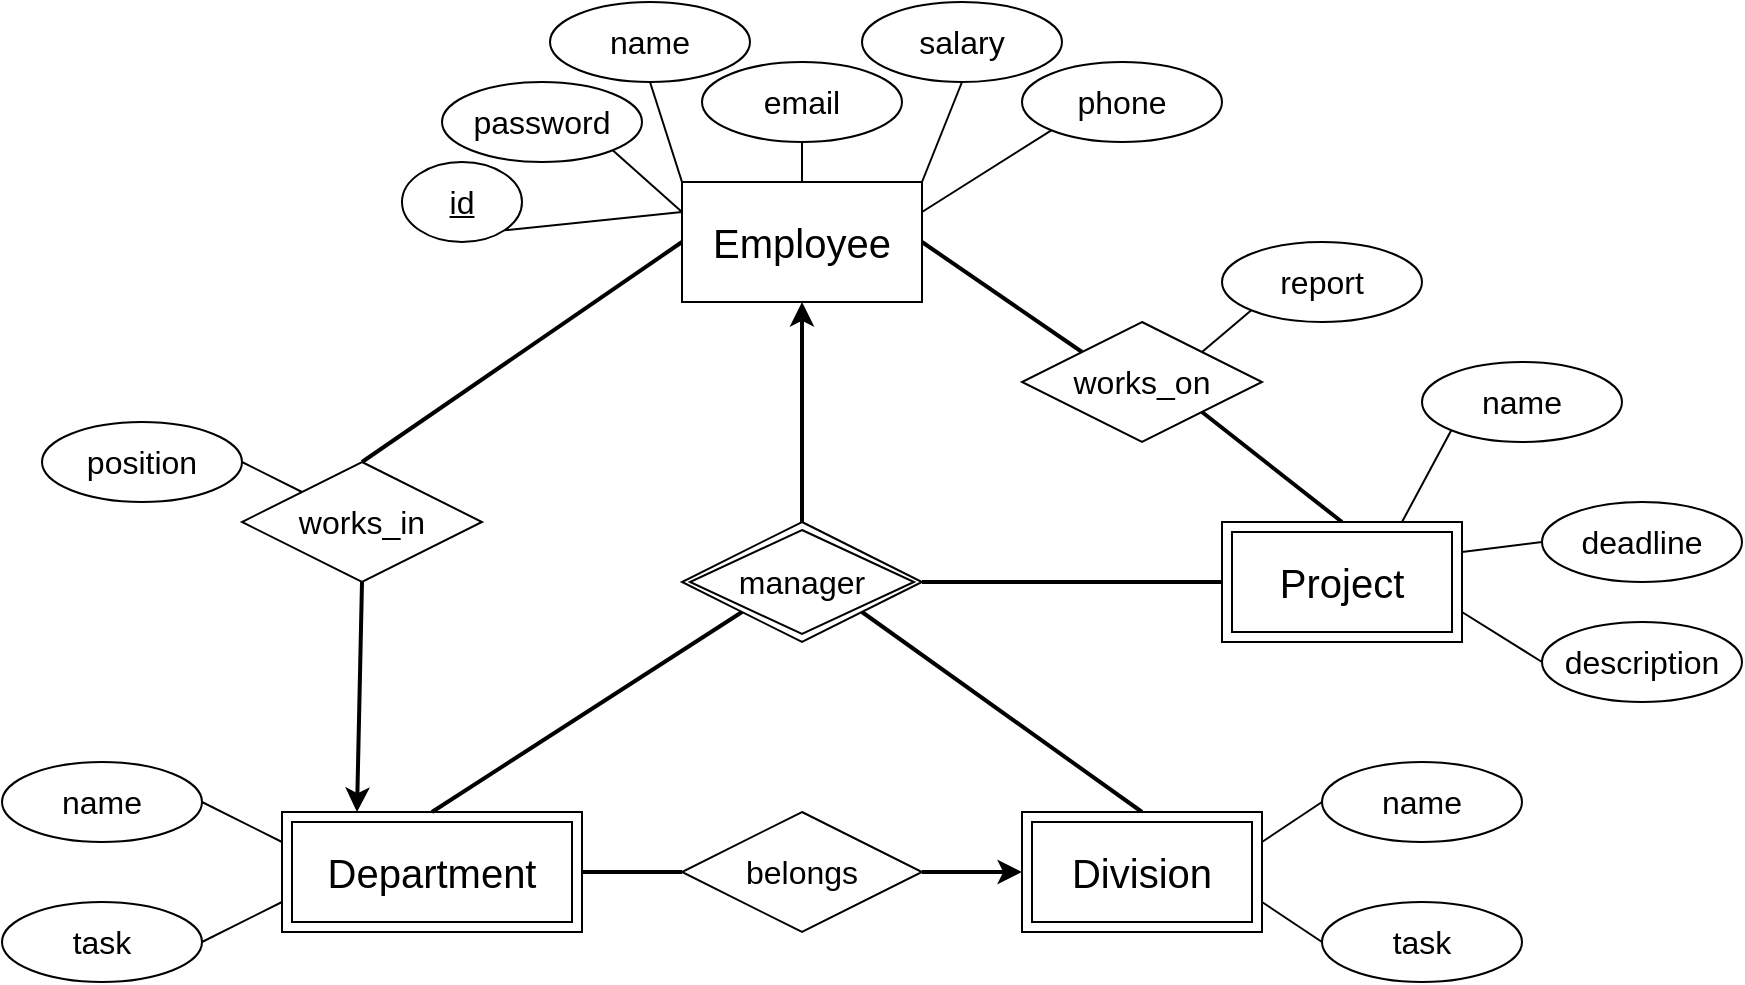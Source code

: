 <mxfile version="24.4.4" type="github">
  <diagram name="1 oldal" id="OUstxLFQrxpZzl4MRNp3">
    <mxGraphModel dx="2022" dy="643" grid="1" gridSize="10" guides="1" tooltips="1" connect="1" arrows="1" fold="1" page="1" pageScale="1" pageWidth="827" pageHeight="1169" math="0" shadow="0">
      <root>
        <mxCell id="0" />
        <mxCell id="1" parent="0" />
        <mxCell id="lG3ZoHawdCt4uCAc7Dmp-27" style="rounded=0;orthogonalLoop=1;jettySize=auto;html=1;exitX=1;exitY=0.25;exitDx=0;exitDy=0;entryX=0;entryY=1;entryDx=0;entryDy=0;endArrow=none;endFill=0;" edge="1" parent="1" source="lG3ZoHawdCt4uCAc7Dmp-1" target="lG3ZoHawdCt4uCAc7Dmp-26">
          <mxGeometry relative="1" as="geometry" />
        </mxCell>
        <mxCell id="lG3ZoHawdCt4uCAc7Dmp-51" style="rounded=0;orthogonalLoop=1;jettySize=auto;html=1;exitX=1;exitY=0.5;exitDx=0;exitDy=0;entryX=0;entryY=0;entryDx=0;entryDy=0;strokeWidth=2;endArrow=none;endFill=0;" edge="1" parent="1" source="lG3ZoHawdCt4uCAc7Dmp-1" target="lG3ZoHawdCt4uCAc7Dmp-50">
          <mxGeometry relative="1" as="geometry">
            <mxPoint x="400" y="180" as="targetPoint" />
          </mxGeometry>
        </mxCell>
        <mxCell id="lG3ZoHawdCt4uCAc7Dmp-1" value="&lt;font style=&quot;font-size: 20px;&quot;&gt;Employee&lt;/font&gt;" style="rounded=0;whiteSpace=wrap;html=1;" vertex="1" parent="1">
          <mxGeometry x="160" y="110" width="120" height="60" as="geometry" />
        </mxCell>
        <mxCell id="lG3ZoHawdCt4uCAc7Dmp-10" style="rounded=0;orthogonalLoop=1;jettySize=auto;html=1;exitX=0.5;exitY=0;exitDx=0;exitDy=0;entryX=1;entryY=1;entryDx=0;entryDy=0;endArrow=none;endFill=0;strokeWidth=2;startArrow=none;startFill=0;" edge="1" parent="1" source="lG3ZoHawdCt4uCAc7Dmp-46" target="lG3ZoHawdCt4uCAc7Dmp-47">
          <mxGeometry relative="1" as="geometry">
            <mxPoint x="50" y="430" as="sourcePoint" />
          </mxGeometry>
        </mxCell>
        <mxCell id="lG3ZoHawdCt4uCAc7Dmp-35" style="rounded=0;orthogonalLoop=1;jettySize=auto;html=1;exitX=0;exitY=0.25;exitDx=0;exitDy=0;entryX=1;entryY=0.5;entryDx=0;entryDy=0;endArrow=none;endFill=0;" edge="1" parent="1" source="lG3ZoHawdCt4uCAc7Dmp-3" target="lG3ZoHawdCt4uCAc7Dmp-33">
          <mxGeometry relative="1" as="geometry" />
        </mxCell>
        <mxCell id="lG3ZoHawdCt4uCAc7Dmp-36" style="rounded=0;orthogonalLoop=1;jettySize=auto;html=1;exitX=0;exitY=0.75;exitDx=0;exitDy=0;entryX=1;entryY=0.5;entryDx=0;entryDy=0;endArrow=none;endFill=0;" edge="1" parent="1" source="lG3ZoHawdCt4uCAc7Dmp-3" target="lG3ZoHawdCt4uCAc7Dmp-32">
          <mxGeometry relative="1" as="geometry" />
        </mxCell>
        <mxCell id="lG3ZoHawdCt4uCAc7Dmp-3" value="&lt;font style=&quot;font-size: 20px;&quot;&gt;Department&lt;/font&gt;" style="shape=ext;margin=3;double=1;whiteSpace=wrap;html=1;align=center;" vertex="1" parent="1">
          <mxGeometry x="-40" y="425" width="150" height="60" as="geometry" />
        </mxCell>
        <mxCell id="lG3ZoHawdCt4uCAc7Dmp-11" style="rounded=0;orthogonalLoop=1;jettySize=auto;html=1;exitX=0.5;exitY=0;exitDx=0;exitDy=0;entryX=0.5;entryY=1;entryDx=0;entryDy=0;endArrow=classic;endFill=1;strokeWidth=2;" edge="1" parent="1" source="lG3ZoHawdCt4uCAc7Dmp-47" target="lG3ZoHawdCt4uCAc7Dmp-1">
          <mxGeometry relative="1" as="geometry" />
        </mxCell>
        <mxCell id="lG3ZoHawdCt4uCAc7Dmp-12" style="rounded=0;orthogonalLoop=1;jettySize=auto;html=1;exitX=0.5;exitY=0;exitDx=0;exitDy=0;entryX=0;entryY=0.5;entryDx=0;entryDy=0;endArrow=none;endFill=0;strokeWidth=2;" edge="1" parent="1" source="lG3ZoHawdCt4uCAc7Dmp-5" target="lG3ZoHawdCt4uCAc7Dmp-1">
          <mxGeometry relative="1" as="geometry" />
        </mxCell>
        <mxCell id="lG3ZoHawdCt4uCAc7Dmp-13" style="rounded=0;orthogonalLoop=1;jettySize=auto;html=1;exitX=0.5;exitY=1;exitDx=0;exitDy=0;entryX=0.25;entryY=0;entryDx=0;entryDy=0;endArrow=classic;endFill=1;strokeWidth=2;" edge="1" parent="1" source="lG3ZoHawdCt4uCAc7Dmp-5" target="lG3ZoHawdCt4uCAc7Dmp-3">
          <mxGeometry relative="1" as="geometry">
            <Array as="points" />
          </mxGeometry>
        </mxCell>
        <mxCell id="lG3ZoHawdCt4uCAc7Dmp-68" style="rounded=0;orthogonalLoop=1;jettySize=auto;html=1;exitX=0;exitY=0;exitDx=0;exitDy=0;entryX=1;entryY=0.5;entryDx=0;entryDy=0;endArrow=none;endFill=0;" edge="1" parent="1" source="lG3ZoHawdCt4uCAc7Dmp-5" target="lG3ZoHawdCt4uCAc7Dmp-29">
          <mxGeometry relative="1" as="geometry" />
        </mxCell>
        <mxCell id="lG3ZoHawdCt4uCAc7Dmp-5" value="&lt;font style=&quot;font-size: 16px;&quot;&gt;works_in&lt;/font&gt;" style="rhombus;whiteSpace=wrap;html=1;" vertex="1" parent="1">
          <mxGeometry x="-60" y="250" width="120" height="60" as="geometry" />
        </mxCell>
        <mxCell id="lG3ZoHawdCt4uCAc7Dmp-9" style="rounded=0;orthogonalLoop=1;jettySize=auto;html=1;exitX=0;exitY=0.5;exitDx=0;exitDy=0;entryX=1;entryY=0.5;entryDx=0;entryDy=0;strokeWidth=2;endArrow=none;endFill=0;" edge="1" parent="1" source="lG3ZoHawdCt4uCAc7Dmp-7" target="lG3ZoHawdCt4uCAc7Dmp-3">
          <mxGeometry relative="1" as="geometry">
            <mxPoint x="-200" y="460" as="sourcePoint" />
          </mxGeometry>
        </mxCell>
        <mxCell id="lG3ZoHawdCt4uCAc7Dmp-7" value="&lt;font style=&quot;font-size: 16px;&quot;&gt;b&lt;/font&gt;&lt;span style=&quot;font-size: 16px; background-color: initial;&quot;&gt;elongs&lt;/span&gt;" style="rhombus;whiteSpace=wrap;html=1;" vertex="1" parent="1">
          <mxGeometry x="160" y="425" width="120" height="60" as="geometry" />
        </mxCell>
        <mxCell id="lG3ZoHawdCt4uCAc7Dmp-16" style="rounded=0;orthogonalLoop=1;jettySize=auto;html=1;exitX=1;exitY=1;exitDx=0;exitDy=0;entryX=0;entryY=0.25;entryDx=0;entryDy=0;endArrow=none;endFill=0;" edge="1" parent="1" source="lG3ZoHawdCt4uCAc7Dmp-18" target="lG3ZoHawdCt4uCAc7Dmp-1">
          <mxGeometry relative="1" as="geometry">
            <mxPoint x="79.749" y="94.142" as="sourcePoint" />
          </mxGeometry>
        </mxCell>
        <mxCell id="lG3ZoHawdCt4uCAc7Dmp-19" style="rounded=0;orthogonalLoop=1;jettySize=auto;html=1;exitX=1;exitY=1;exitDx=0;exitDy=0;entryX=0;entryY=0.25;entryDx=0;entryDy=0;endArrow=none;endFill=0;" edge="1" parent="1" source="lG3ZoHawdCt4uCAc7Dmp-17" target="lG3ZoHawdCt4uCAc7Dmp-1">
          <mxGeometry relative="1" as="geometry" />
        </mxCell>
        <mxCell id="lG3ZoHawdCt4uCAc7Dmp-17" value="&lt;span style=&quot;font-size: 16px;&quot;&gt;password&lt;/span&gt;" style="ellipse;whiteSpace=wrap;html=1;align=center;" vertex="1" parent="1">
          <mxGeometry x="40" y="60" width="100" height="40" as="geometry" />
        </mxCell>
        <mxCell id="lG3ZoHawdCt4uCAc7Dmp-18" value="&lt;font style=&quot;font-size: 16px;&quot;&gt;id&lt;/font&gt;" style="ellipse;whiteSpace=wrap;html=1;align=center;fontStyle=4;" vertex="1" parent="1">
          <mxGeometry x="20" y="100" width="60" height="40" as="geometry" />
        </mxCell>
        <mxCell id="lG3ZoHawdCt4uCAc7Dmp-21" style="rounded=0;orthogonalLoop=1;jettySize=auto;html=1;exitX=0.5;exitY=1;exitDx=0;exitDy=0;entryX=0;entryY=0;entryDx=0;entryDy=0;endArrow=none;endFill=0;" edge="1" parent="1" source="lG3ZoHawdCt4uCAc7Dmp-20" target="lG3ZoHawdCt4uCAc7Dmp-1">
          <mxGeometry relative="1" as="geometry" />
        </mxCell>
        <mxCell id="lG3ZoHawdCt4uCAc7Dmp-20" value="&lt;span style=&quot;font-size: 16px;&quot;&gt;name&lt;/span&gt;" style="ellipse;whiteSpace=wrap;html=1;align=center;" vertex="1" parent="1">
          <mxGeometry x="94" y="20" width="100" height="40" as="geometry" />
        </mxCell>
        <mxCell id="lG3ZoHawdCt4uCAc7Dmp-23" style="edgeStyle=orthogonalEdgeStyle;rounded=0;orthogonalLoop=1;jettySize=auto;html=1;exitX=0.5;exitY=1;exitDx=0;exitDy=0;entryX=0.5;entryY=0;entryDx=0;entryDy=0;endArrow=none;endFill=0;" edge="1" parent="1" source="lG3ZoHawdCt4uCAc7Dmp-22" target="lG3ZoHawdCt4uCAc7Dmp-1">
          <mxGeometry relative="1" as="geometry" />
        </mxCell>
        <mxCell id="lG3ZoHawdCt4uCAc7Dmp-22" value="&lt;span style=&quot;font-size: 16px;&quot;&gt;email&lt;/span&gt;" style="ellipse;whiteSpace=wrap;html=1;align=center;" vertex="1" parent="1">
          <mxGeometry x="170" y="50" width="100" height="40" as="geometry" />
        </mxCell>
        <mxCell id="lG3ZoHawdCt4uCAc7Dmp-25" style="rounded=0;orthogonalLoop=1;jettySize=auto;html=1;exitX=0.5;exitY=1;exitDx=0;exitDy=0;entryX=1;entryY=0;entryDx=0;entryDy=0;endArrow=none;endFill=0;" edge="1" parent="1" source="lG3ZoHawdCt4uCAc7Dmp-24" target="lG3ZoHawdCt4uCAc7Dmp-1">
          <mxGeometry relative="1" as="geometry" />
        </mxCell>
        <mxCell id="lG3ZoHawdCt4uCAc7Dmp-24" value="&lt;font style=&quot;font-size: 16px;&quot;&gt;salary&lt;/font&gt;" style="ellipse;whiteSpace=wrap;html=1;align=center;" vertex="1" parent="1">
          <mxGeometry x="250" y="20" width="100" height="40" as="geometry" />
        </mxCell>
        <mxCell id="lG3ZoHawdCt4uCAc7Dmp-26" value="&lt;span style=&quot;font-size: 16px;&quot;&gt;phone&lt;/span&gt;" style="ellipse;whiteSpace=wrap;html=1;align=center;" vertex="1" parent="1">
          <mxGeometry x="330" y="50" width="100" height="40" as="geometry" />
        </mxCell>
        <mxCell id="lG3ZoHawdCt4uCAc7Dmp-29" value="&lt;span style=&quot;font-size: 16px;&quot;&gt;position&lt;/span&gt;" style="ellipse;whiteSpace=wrap;html=1;align=center;" vertex="1" parent="1">
          <mxGeometry x="-160" y="230" width="100" height="40" as="geometry" />
        </mxCell>
        <mxCell id="lG3ZoHawdCt4uCAc7Dmp-32" value="&lt;span style=&quot;font-size: 16px;&quot;&gt;task&lt;/span&gt;" style="ellipse;whiteSpace=wrap;html=1;align=center;" vertex="1" parent="1">
          <mxGeometry x="-180" y="470" width="100" height="40" as="geometry" />
        </mxCell>
        <mxCell id="lG3ZoHawdCt4uCAc7Dmp-33" value="&lt;span style=&quot;font-size: 16px;&quot;&gt;name&lt;/span&gt;" style="ellipse;whiteSpace=wrap;html=1;align=center;" vertex="1" parent="1">
          <mxGeometry x="-180" y="400" width="100" height="40" as="geometry" />
        </mxCell>
        <mxCell id="lG3ZoHawdCt4uCAc7Dmp-49" style="rounded=0;orthogonalLoop=1;jettySize=auto;html=1;exitX=0;exitY=0.5;exitDx=0;exitDy=0;entryX=1;entryY=0.25;entryDx=0;entryDy=0;endArrow=none;endFill=0;" edge="1" parent="1" source="lG3ZoHawdCt4uCAc7Dmp-41" target="lG3ZoHawdCt4uCAc7Dmp-46">
          <mxGeometry relative="1" as="geometry" />
        </mxCell>
        <mxCell id="lG3ZoHawdCt4uCAc7Dmp-41" value="&lt;span style=&quot;font-size: 16px;&quot;&gt;name&lt;/span&gt;" style="ellipse;whiteSpace=wrap;html=1;align=center;" vertex="1" parent="1">
          <mxGeometry x="480" y="400" width="100" height="40" as="geometry" />
        </mxCell>
        <mxCell id="lG3ZoHawdCt4uCAc7Dmp-48" style="rounded=0;orthogonalLoop=1;jettySize=auto;html=1;exitX=0;exitY=0.5;exitDx=0;exitDy=0;entryX=1;entryY=0.75;entryDx=0;entryDy=0;endArrow=none;endFill=0;" edge="1" parent="1" source="lG3ZoHawdCt4uCAc7Dmp-42" target="lG3ZoHawdCt4uCAc7Dmp-46">
          <mxGeometry relative="1" as="geometry" />
        </mxCell>
        <mxCell id="lG3ZoHawdCt4uCAc7Dmp-42" value="&lt;span style=&quot;font-size: 16px;&quot;&gt;task&lt;/span&gt;" style="ellipse;whiteSpace=wrap;html=1;align=center;" vertex="1" parent="1">
          <mxGeometry x="480" y="470" width="100" height="40" as="geometry" />
        </mxCell>
        <mxCell id="lG3ZoHawdCt4uCAc7Dmp-44" value="" style="rounded=0;orthogonalLoop=1;jettySize=auto;html=1;exitX=1;exitY=0.5;exitDx=0;exitDy=0;strokeColor=default;strokeWidth=2;endArrow=classic;endFill=1;entryX=0;entryY=0.5;entryDx=0;entryDy=0;" edge="1" parent="1" source="lG3ZoHawdCt4uCAc7Dmp-7" target="lG3ZoHawdCt4uCAc7Dmp-46">
          <mxGeometry relative="1" as="geometry">
            <mxPoint x="875" y="455" as="sourcePoint" />
            <mxPoint x="785" y="455" as="targetPoint" />
          </mxGeometry>
        </mxCell>
        <mxCell id="lG3ZoHawdCt4uCAc7Dmp-46" value="&lt;font style=&quot;font-size: 20px;&quot;&gt;Division&lt;/font&gt;" style="shape=ext;margin=3;double=1;whiteSpace=wrap;html=1;align=center;" vertex="1" parent="1">
          <mxGeometry x="330" y="425" width="120" height="60" as="geometry" />
        </mxCell>
        <mxCell id="lG3ZoHawdCt4uCAc7Dmp-67" style="rounded=0;orthogonalLoop=1;jettySize=auto;html=1;exitX=0;exitY=1;exitDx=0;exitDy=0;strokeWidth=2;endArrow=none;endFill=0;entryX=0.5;entryY=0;entryDx=0;entryDy=0;" edge="1" parent="1" source="lG3ZoHawdCt4uCAc7Dmp-47" target="lG3ZoHawdCt4uCAc7Dmp-3">
          <mxGeometry relative="1" as="geometry">
            <mxPoint x="-58" y="430" as="targetPoint" />
          </mxGeometry>
        </mxCell>
        <mxCell id="lG3ZoHawdCt4uCAc7Dmp-69" style="rounded=0;orthogonalLoop=1;jettySize=auto;html=1;exitX=1;exitY=0.5;exitDx=0;exitDy=0;entryX=0;entryY=0.5;entryDx=0;entryDy=0;endArrow=none;endFill=0;strokeWidth=2;" edge="1" parent="1" source="lG3ZoHawdCt4uCAc7Dmp-47" target="lG3ZoHawdCt4uCAc7Dmp-53">
          <mxGeometry relative="1" as="geometry" />
        </mxCell>
        <mxCell id="lG3ZoHawdCt4uCAc7Dmp-47" value="&lt;font style=&quot;font-size: 16px;&quot;&gt;manager&lt;/font&gt;" style="shape=rhombus;double=1;perimeter=rhombusPerimeter;whiteSpace=wrap;html=1;align=center;" vertex="1" parent="1">
          <mxGeometry x="160" y="280" width="120" height="60" as="geometry" />
        </mxCell>
        <mxCell id="lG3ZoHawdCt4uCAc7Dmp-54" style="rounded=0;orthogonalLoop=1;jettySize=auto;html=1;exitX=1;exitY=1;exitDx=0;exitDy=0;entryX=0.5;entryY=0;entryDx=0;entryDy=0;strokeWidth=2;endArrow=none;endFill=0;" edge="1" parent="1" source="lG3ZoHawdCt4uCAc7Dmp-50" target="lG3ZoHawdCt4uCAc7Dmp-53">
          <mxGeometry relative="1" as="geometry" />
        </mxCell>
        <mxCell id="lG3ZoHawdCt4uCAc7Dmp-56" style="rounded=0;orthogonalLoop=1;jettySize=auto;html=1;exitX=1;exitY=0;exitDx=0;exitDy=0;entryX=0;entryY=1;entryDx=0;entryDy=0;endArrow=none;endFill=0;" edge="1" parent="1" source="lG3ZoHawdCt4uCAc7Dmp-50" target="lG3ZoHawdCt4uCAc7Dmp-55">
          <mxGeometry relative="1" as="geometry">
            <Array as="points" />
          </mxGeometry>
        </mxCell>
        <mxCell id="lG3ZoHawdCt4uCAc7Dmp-50" value="&lt;font style=&quot;font-size: 16px;&quot;&gt;works_on&lt;/font&gt;" style="shape=rhombus;perimeter=rhombusPerimeter;whiteSpace=wrap;html=1;align=center;" vertex="1" parent="1">
          <mxGeometry x="330" y="180" width="120" height="60" as="geometry" />
        </mxCell>
        <mxCell id="lG3ZoHawdCt4uCAc7Dmp-61" style="rounded=0;orthogonalLoop=1;jettySize=auto;html=1;exitX=0.75;exitY=0;exitDx=0;exitDy=0;entryX=0;entryY=1;entryDx=0;entryDy=0;endArrow=none;endFill=0;" edge="1" parent="1" source="lG3ZoHawdCt4uCAc7Dmp-53" target="lG3ZoHawdCt4uCAc7Dmp-57">
          <mxGeometry relative="1" as="geometry" />
        </mxCell>
        <mxCell id="lG3ZoHawdCt4uCAc7Dmp-62" style="rounded=0;orthogonalLoop=1;jettySize=auto;html=1;exitX=1;exitY=0.25;exitDx=0;exitDy=0;entryX=0;entryY=0.5;entryDx=0;entryDy=0;endArrow=none;endFill=0;" edge="1" parent="1" source="lG3ZoHawdCt4uCAc7Dmp-53" target="lG3ZoHawdCt4uCAc7Dmp-58">
          <mxGeometry relative="1" as="geometry" />
        </mxCell>
        <mxCell id="lG3ZoHawdCt4uCAc7Dmp-63" style="rounded=0;orthogonalLoop=1;jettySize=auto;html=1;exitX=1;exitY=0.75;exitDx=0;exitDy=0;entryX=0;entryY=0.5;entryDx=0;entryDy=0;endArrow=none;endFill=0;" edge="1" parent="1" source="lG3ZoHawdCt4uCAc7Dmp-53" target="lG3ZoHawdCt4uCAc7Dmp-59">
          <mxGeometry relative="1" as="geometry" />
        </mxCell>
        <mxCell id="lG3ZoHawdCt4uCAc7Dmp-53" value="&lt;font style=&quot;font-size: 20px;&quot;&gt;Project&lt;/font&gt;" style="shape=ext;margin=3;double=1;whiteSpace=wrap;html=1;align=center;" vertex="1" parent="1">
          <mxGeometry x="430" y="280" width="120" height="60" as="geometry" />
        </mxCell>
        <mxCell id="lG3ZoHawdCt4uCAc7Dmp-55" value="&lt;font style=&quot;font-size: 16px;&quot;&gt;report&lt;/font&gt;" style="ellipse;whiteSpace=wrap;html=1;align=center;" vertex="1" parent="1">
          <mxGeometry x="430" y="140" width="100" height="40" as="geometry" />
        </mxCell>
        <mxCell id="lG3ZoHawdCt4uCAc7Dmp-57" value="&lt;font style=&quot;font-size: 16px;&quot;&gt;name&lt;/font&gt;" style="ellipse;whiteSpace=wrap;html=1;align=center;" vertex="1" parent="1">
          <mxGeometry x="530" y="200" width="100" height="40" as="geometry" />
        </mxCell>
        <mxCell id="lG3ZoHawdCt4uCAc7Dmp-58" value="&lt;font style=&quot;font-size: 16px;&quot;&gt;deadline&lt;/font&gt;" style="ellipse;whiteSpace=wrap;html=1;align=center;" vertex="1" parent="1">
          <mxGeometry x="590" y="270" width="100" height="40" as="geometry" />
        </mxCell>
        <mxCell id="lG3ZoHawdCt4uCAc7Dmp-59" value="&lt;font style=&quot;font-size: 16px;&quot;&gt;description&lt;/font&gt;" style="ellipse;whiteSpace=wrap;html=1;align=center;" vertex="1" parent="1">
          <mxGeometry x="590" y="330" width="100" height="40" as="geometry" />
        </mxCell>
      </root>
    </mxGraphModel>
  </diagram>
</mxfile>
